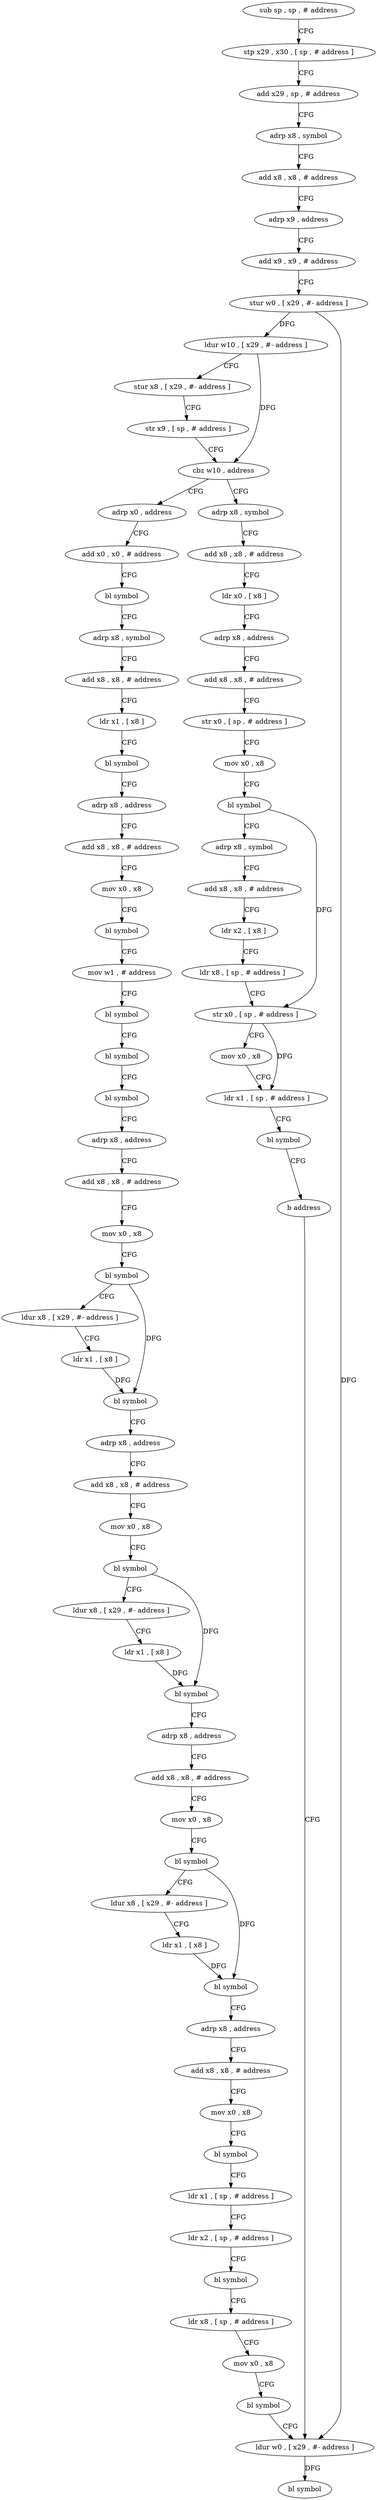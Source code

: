 digraph "func" {
"4200044" [label = "sub sp , sp , # address" ]
"4200048" [label = "stp x29 , x30 , [ sp , # address ]" ]
"4200052" [label = "add x29 , sp , # address" ]
"4200056" [label = "adrp x8 , symbol" ]
"4200060" [label = "add x8 , x8 , # address" ]
"4200064" [label = "adrp x9 , address" ]
"4200068" [label = "add x9 , x9 , # address" ]
"4200072" [label = "stur w0 , [ x29 , #- address ]" ]
"4200076" [label = "ldur w10 , [ x29 , #- address ]" ]
"4200080" [label = "stur x8 , [ x29 , #- address ]" ]
"4200084" [label = "str x9 , [ sp , # address ]" ]
"4200088" [label = "cbz w10 , address" ]
"4200160" [label = "adrp x0 , address" ]
"4200092" [label = "adrp x8 , symbol" ]
"4200164" [label = "add x0 , x0 , # address" ]
"4200168" [label = "bl symbol" ]
"4200172" [label = "adrp x8 , symbol" ]
"4200176" [label = "add x8 , x8 , # address" ]
"4200180" [label = "ldr x1 , [ x8 ]" ]
"4200184" [label = "bl symbol" ]
"4200188" [label = "adrp x8 , address" ]
"4200192" [label = "add x8 , x8 , # address" ]
"4200196" [label = "mov x0 , x8" ]
"4200200" [label = "bl symbol" ]
"4200204" [label = "mov w1 , # address" ]
"4200208" [label = "bl symbol" ]
"4200212" [label = "bl symbol" ]
"4200216" [label = "bl symbol" ]
"4200220" [label = "adrp x8 , address" ]
"4200224" [label = "add x8 , x8 , # address" ]
"4200228" [label = "mov x0 , x8" ]
"4200232" [label = "bl symbol" ]
"4200236" [label = "ldur x8 , [ x29 , #- address ]" ]
"4200240" [label = "ldr x1 , [ x8 ]" ]
"4200244" [label = "bl symbol" ]
"4200248" [label = "adrp x8 , address" ]
"4200252" [label = "add x8 , x8 , # address" ]
"4200256" [label = "mov x0 , x8" ]
"4200260" [label = "bl symbol" ]
"4200264" [label = "ldur x8 , [ x29 , #- address ]" ]
"4200268" [label = "ldr x1 , [ x8 ]" ]
"4200272" [label = "bl symbol" ]
"4200276" [label = "adrp x8 , address" ]
"4200280" [label = "add x8 , x8 , # address" ]
"4200284" [label = "mov x0 , x8" ]
"4200288" [label = "bl symbol" ]
"4200292" [label = "ldur x8 , [ x29 , #- address ]" ]
"4200296" [label = "ldr x1 , [ x8 ]" ]
"4200300" [label = "bl symbol" ]
"4200304" [label = "adrp x8 , address" ]
"4200308" [label = "add x8 , x8 , # address" ]
"4200312" [label = "mov x0 , x8" ]
"4200316" [label = "bl symbol" ]
"4200320" [label = "ldr x1 , [ sp , # address ]" ]
"4200324" [label = "ldr x2 , [ sp , # address ]" ]
"4200328" [label = "bl symbol" ]
"4200332" [label = "ldr x8 , [ sp , # address ]" ]
"4200336" [label = "mov x0 , x8" ]
"4200340" [label = "bl symbol" ]
"4200344" [label = "ldur w0 , [ x29 , #- address ]" ]
"4200096" [label = "add x8 , x8 , # address" ]
"4200100" [label = "ldr x0 , [ x8 ]" ]
"4200104" [label = "adrp x8 , address" ]
"4200108" [label = "add x8 , x8 , # address" ]
"4200112" [label = "str x0 , [ sp , # address ]" ]
"4200116" [label = "mov x0 , x8" ]
"4200120" [label = "bl symbol" ]
"4200124" [label = "adrp x8 , symbol" ]
"4200128" [label = "add x8 , x8 , # address" ]
"4200132" [label = "ldr x2 , [ x8 ]" ]
"4200136" [label = "ldr x8 , [ sp , # address ]" ]
"4200140" [label = "str x0 , [ sp , # address ]" ]
"4200144" [label = "mov x0 , x8" ]
"4200148" [label = "ldr x1 , [ sp , # address ]" ]
"4200152" [label = "bl symbol" ]
"4200156" [label = "b address" ]
"4200348" [label = "bl symbol" ]
"4200044" -> "4200048" [ label = "CFG" ]
"4200048" -> "4200052" [ label = "CFG" ]
"4200052" -> "4200056" [ label = "CFG" ]
"4200056" -> "4200060" [ label = "CFG" ]
"4200060" -> "4200064" [ label = "CFG" ]
"4200064" -> "4200068" [ label = "CFG" ]
"4200068" -> "4200072" [ label = "CFG" ]
"4200072" -> "4200076" [ label = "DFG" ]
"4200072" -> "4200344" [ label = "DFG" ]
"4200076" -> "4200080" [ label = "CFG" ]
"4200076" -> "4200088" [ label = "DFG" ]
"4200080" -> "4200084" [ label = "CFG" ]
"4200084" -> "4200088" [ label = "CFG" ]
"4200088" -> "4200160" [ label = "CFG" ]
"4200088" -> "4200092" [ label = "CFG" ]
"4200160" -> "4200164" [ label = "CFG" ]
"4200092" -> "4200096" [ label = "CFG" ]
"4200164" -> "4200168" [ label = "CFG" ]
"4200168" -> "4200172" [ label = "CFG" ]
"4200172" -> "4200176" [ label = "CFG" ]
"4200176" -> "4200180" [ label = "CFG" ]
"4200180" -> "4200184" [ label = "CFG" ]
"4200184" -> "4200188" [ label = "CFG" ]
"4200188" -> "4200192" [ label = "CFG" ]
"4200192" -> "4200196" [ label = "CFG" ]
"4200196" -> "4200200" [ label = "CFG" ]
"4200200" -> "4200204" [ label = "CFG" ]
"4200204" -> "4200208" [ label = "CFG" ]
"4200208" -> "4200212" [ label = "CFG" ]
"4200212" -> "4200216" [ label = "CFG" ]
"4200216" -> "4200220" [ label = "CFG" ]
"4200220" -> "4200224" [ label = "CFG" ]
"4200224" -> "4200228" [ label = "CFG" ]
"4200228" -> "4200232" [ label = "CFG" ]
"4200232" -> "4200236" [ label = "CFG" ]
"4200232" -> "4200244" [ label = "DFG" ]
"4200236" -> "4200240" [ label = "CFG" ]
"4200240" -> "4200244" [ label = "DFG" ]
"4200244" -> "4200248" [ label = "CFG" ]
"4200248" -> "4200252" [ label = "CFG" ]
"4200252" -> "4200256" [ label = "CFG" ]
"4200256" -> "4200260" [ label = "CFG" ]
"4200260" -> "4200264" [ label = "CFG" ]
"4200260" -> "4200272" [ label = "DFG" ]
"4200264" -> "4200268" [ label = "CFG" ]
"4200268" -> "4200272" [ label = "DFG" ]
"4200272" -> "4200276" [ label = "CFG" ]
"4200276" -> "4200280" [ label = "CFG" ]
"4200280" -> "4200284" [ label = "CFG" ]
"4200284" -> "4200288" [ label = "CFG" ]
"4200288" -> "4200292" [ label = "CFG" ]
"4200288" -> "4200300" [ label = "DFG" ]
"4200292" -> "4200296" [ label = "CFG" ]
"4200296" -> "4200300" [ label = "DFG" ]
"4200300" -> "4200304" [ label = "CFG" ]
"4200304" -> "4200308" [ label = "CFG" ]
"4200308" -> "4200312" [ label = "CFG" ]
"4200312" -> "4200316" [ label = "CFG" ]
"4200316" -> "4200320" [ label = "CFG" ]
"4200320" -> "4200324" [ label = "CFG" ]
"4200324" -> "4200328" [ label = "CFG" ]
"4200328" -> "4200332" [ label = "CFG" ]
"4200332" -> "4200336" [ label = "CFG" ]
"4200336" -> "4200340" [ label = "CFG" ]
"4200340" -> "4200344" [ label = "CFG" ]
"4200344" -> "4200348" [ label = "DFG" ]
"4200096" -> "4200100" [ label = "CFG" ]
"4200100" -> "4200104" [ label = "CFG" ]
"4200104" -> "4200108" [ label = "CFG" ]
"4200108" -> "4200112" [ label = "CFG" ]
"4200112" -> "4200116" [ label = "CFG" ]
"4200116" -> "4200120" [ label = "CFG" ]
"4200120" -> "4200124" [ label = "CFG" ]
"4200120" -> "4200140" [ label = "DFG" ]
"4200124" -> "4200128" [ label = "CFG" ]
"4200128" -> "4200132" [ label = "CFG" ]
"4200132" -> "4200136" [ label = "CFG" ]
"4200136" -> "4200140" [ label = "CFG" ]
"4200140" -> "4200144" [ label = "CFG" ]
"4200140" -> "4200148" [ label = "DFG" ]
"4200144" -> "4200148" [ label = "CFG" ]
"4200148" -> "4200152" [ label = "CFG" ]
"4200152" -> "4200156" [ label = "CFG" ]
"4200156" -> "4200344" [ label = "CFG" ]
}
